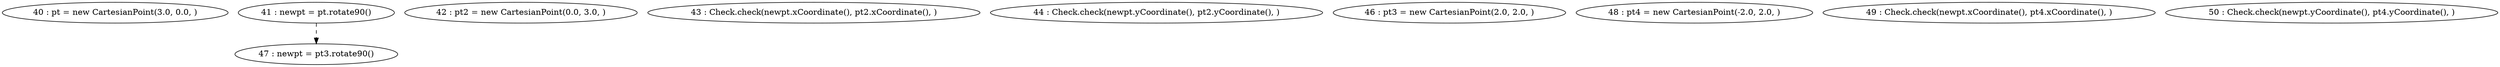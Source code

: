 digraph G {
"40 : pt = new CartesianPoint(3.0, 0.0, )"
"41 : newpt = pt.rotate90()"
"41 : newpt = pt.rotate90()" -> "47 : newpt = pt3.rotate90()" [style=dashed]
"42 : pt2 = new CartesianPoint(0.0, 3.0, )"
"43 : Check.check(newpt.xCoordinate(), pt2.xCoordinate(), )"
"44 : Check.check(newpt.yCoordinate(), pt2.yCoordinate(), )"
"46 : pt3 = new CartesianPoint(2.0, 2.0, )"
"47 : newpt = pt3.rotate90()"
"48 : pt4 = new CartesianPoint(-2.0, 2.0, )"
"49 : Check.check(newpt.xCoordinate(), pt4.xCoordinate(), )"
"50 : Check.check(newpt.yCoordinate(), pt4.yCoordinate(), )"
}